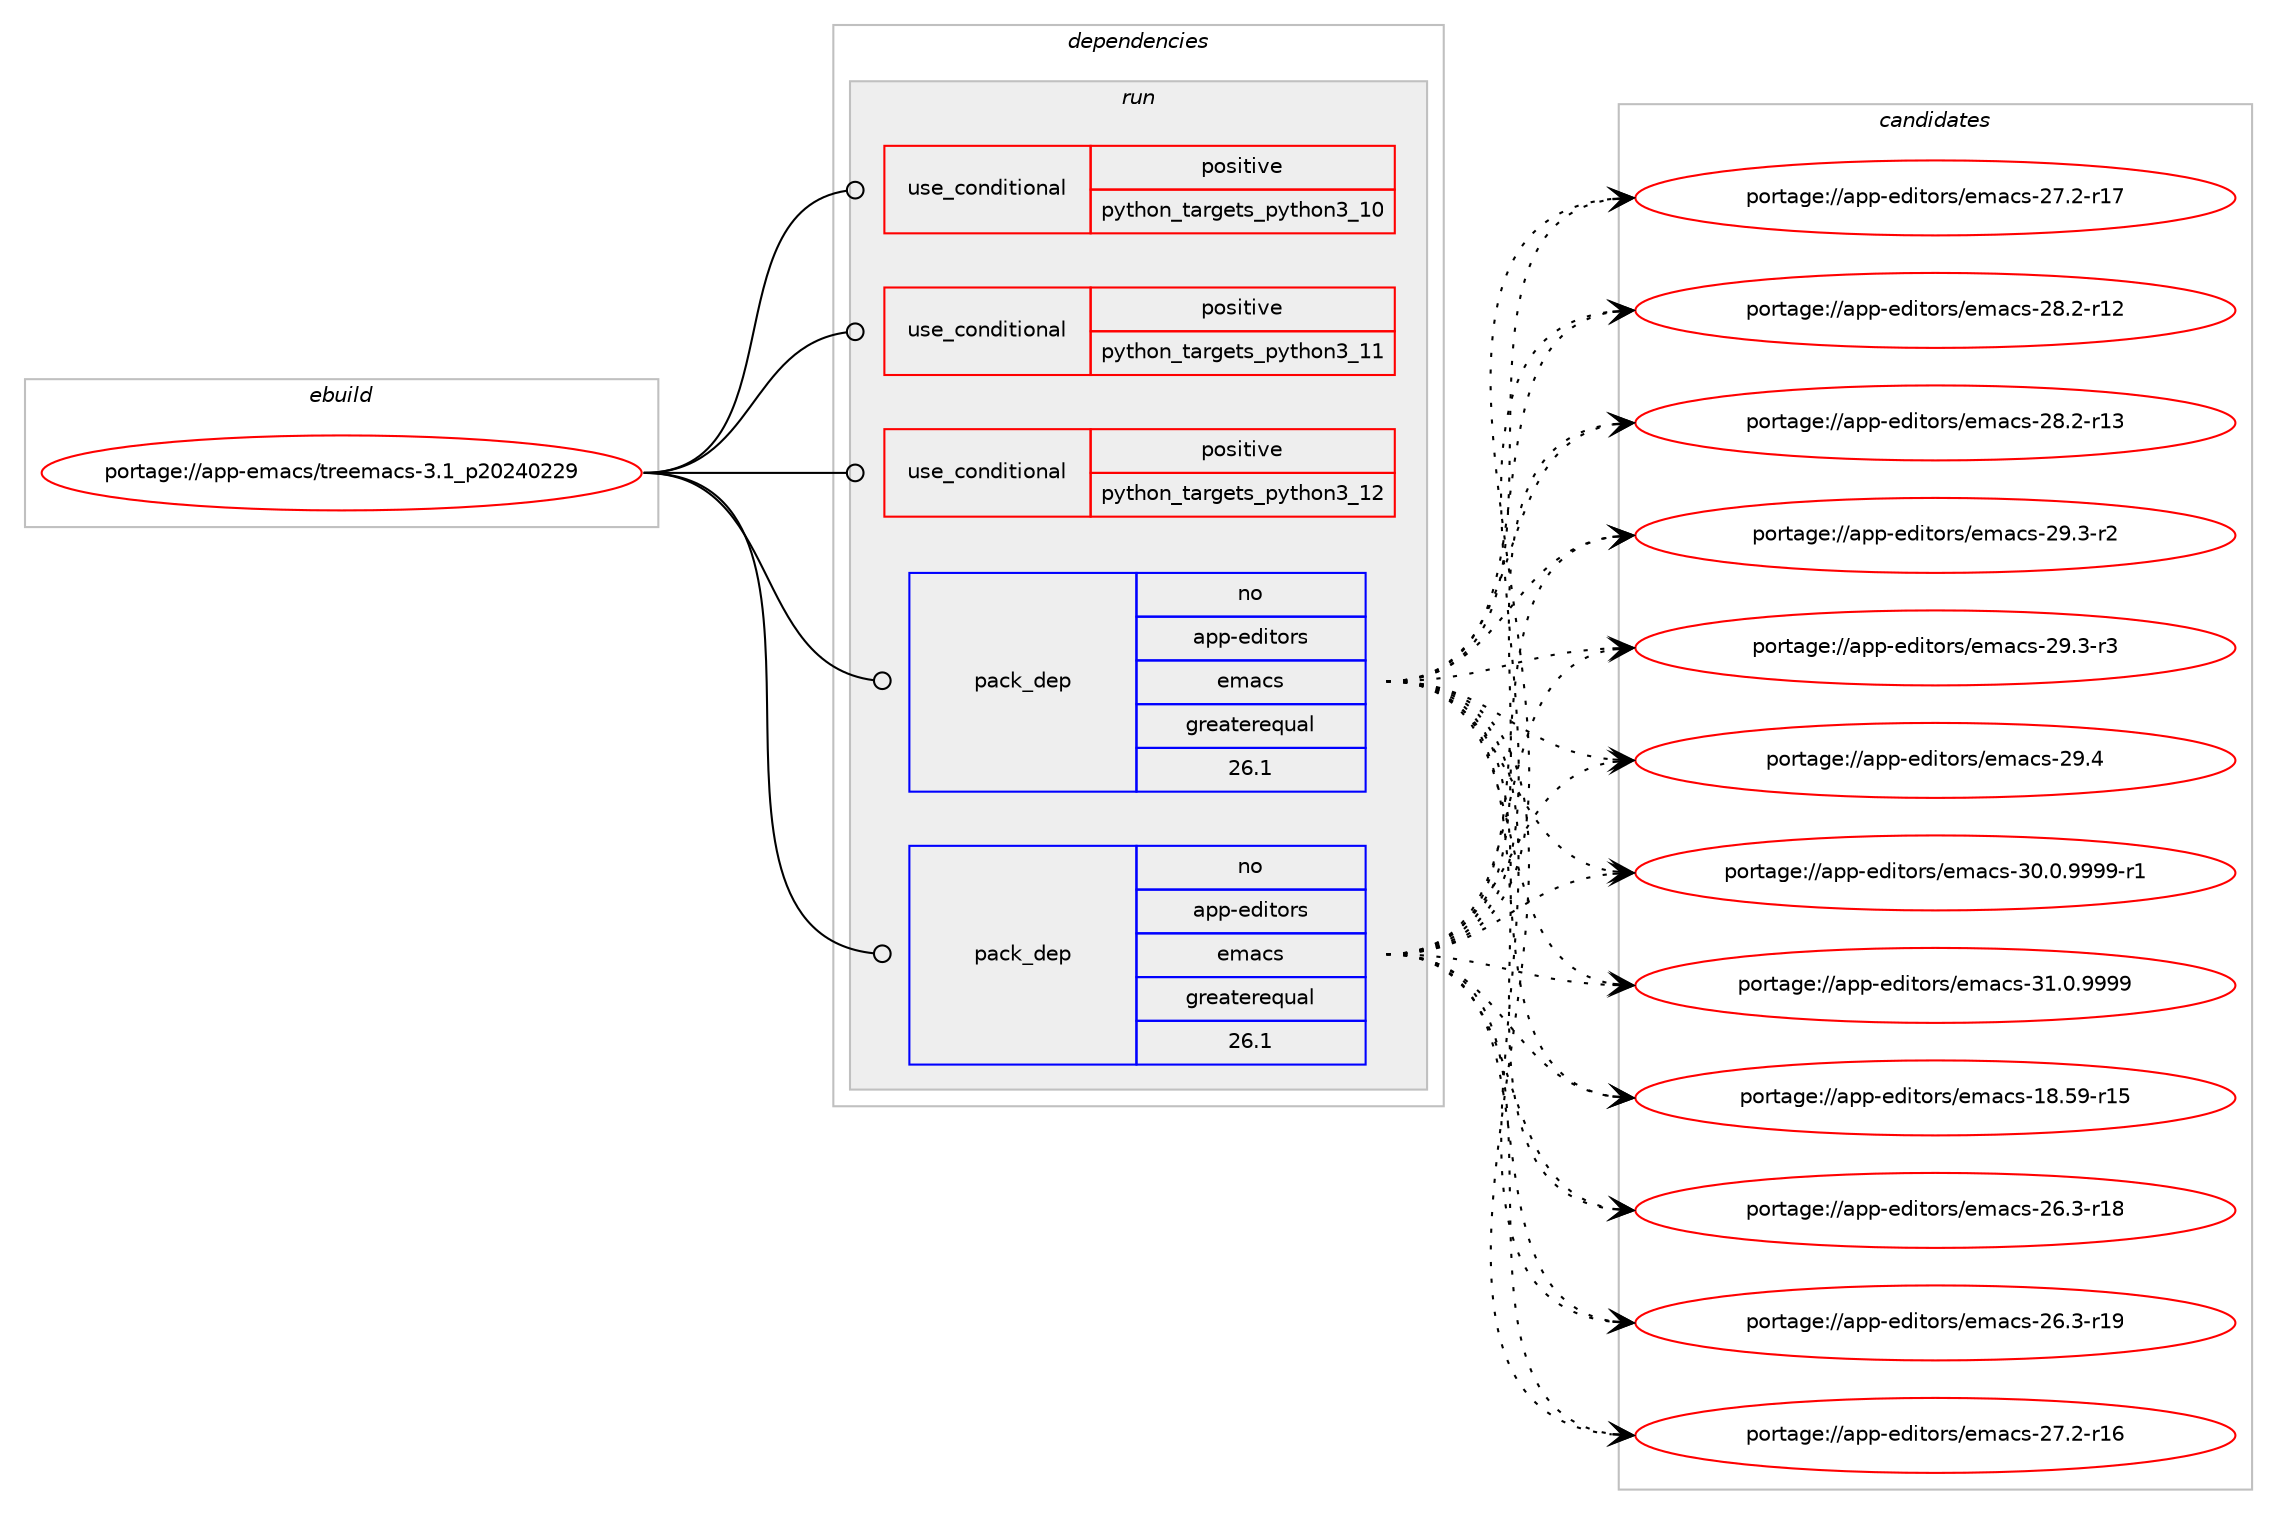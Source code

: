 digraph prolog {

# *************
# Graph options
# *************

newrank=true;
concentrate=true;
compound=true;
graph [rankdir=LR,fontname=Helvetica,fontsize=10,ranksep=1.5];#, ranksep=2.5, nodesep=0.2];
edge  [arrowhead=vee];
node  [fontname=Helvetica,fontsize=10];

# **********
# The ebuild
# **********

subgraph cluster_leftcol {
color=gray;
rank=same;
label=<<i>ebuild</i>>;
id [label="portage://app-emacs/treemacs-3.1_p20240229", color=red, width=4, href="../app-emacs/treemacs-3.1_p20240229.svg"];
}

# ****************
# The dependencies
# ****************

subgraph cluster_midcol {
color=gray;
label=<<i>dependencies</i>>;
subgraph cluster_compile {
fillcolor="#eeeeee";
style=filled;
label=<<i>compile</i>>;
}
subgraph cluster_compileandrun {
fillcolor="#eeeeee";
style=filled;
label=<<i>compile and run</i>>;
}
subgraph cluster_run {
fillcolor="#eeeeee";
style=filled;
label=<<i>run</i>>;
subgraph cond6052 {
dependency10283 [label=<<TABLE BORDER="0" CELLBORDER="1" CELLSPACING="0" CELLPADDING="4"><TR><TD ROWSPAN="3" CELLPADDING="10">use_conditional</TD></TR><TR><TD>positive</TD></TR><TR><TD>python_targets_python3_10</TD></TR></TABLE>>, shape=none, color=red];
# *** BEGIN UNKNOWN DEPENDENCY TYPE (TODO) ***
# dependency10283 -> package_dependency(portage://app-emacs/treemacs-3.1_p20240229,run,no,dev-lang,python,none,[,,],[slot(3.10)],[])
# *** END UNKNOWN DEPENDENCY TYPE (TODO) ***

}
id:e -> dependency10283:w [weight=20,style="solid",arrowhead="odot"];
subgraph cond6053 {
dependency10284 [label=<<TABLE BORDER="0" CELLBORDER="1" CELLSPACING="0" CELLPADDING="4"><TR><TD ROWSPAN="3" CELLPADDING="10">use_conditional</TD></TR><TR><TD>positive</TD></TR><TR><TD>python_targets_python3_11</TD></TR></TABLE>>, shape=none, color=red];
# *** BEGIN UNKNOWN DEPENDENCY TYPE (TODO) ***
# dependency10284 -> package_dependency(portage://app-emacs/treemacs-3.1_p20240229,run,no,dev-lang,python,none,[,,],[slot(3.11)],[])
# *** END UNKNOWN DEPENDENCY TYPE (TODO) ***

}
id:e -> dependency10284:w [weight=20,style="solid",arrowhead="odot"];
subgraph cond6054 {
dependency10285 [label=<<TABLE BORDER="0" CELLBORDER="1" CELLSPACING="0" CELLPADDING="4"><TR><TD ROWSPAN="3" CELLPADDING="10">use_conditional</TD></TR><TR><TD>positive</TD></TR><TR><TD>python_targets_python3_12</TD></TR></TABLE>>, shape=none, color=red];
# *** BEGIN UNKNOWN DEPENDENCY TYPE (TODO) ***
# dependency10285 -> package_dependency(portage://app-emacs/treemacs-3.1_p20240229,run,no,dev-lang,python,none,[,,],[slot(3.12)],[])
# *** END UNKNOWN DEPENDENCY TYPE (TODO) ***

}
id:e -> dependency10285:w [weight=20,style="solid",arrowhead="odot"];
subgraph pack4075 {
dependency10286 [label=<<TABLE BORDER="0" CELLBORDER="1" CELLSPACING="0" CELLPADDING="4" WIDTH="220"><TR><TD ROWSPAN="6" CELLPADDING="30">pack_dep</TD></TR><TR><TD WIDTH="110">no</TD></TR><TR><TD>app-editors</TD></TR><TR><TD>emacs</TD></TR><TR><TD>greaterequal</TD></TR><TR><TD>26.1</TD></TR></TABLE>>, shape=none, color=blue];
}
id:e -> dependency10286:w [weight=20,style="solid",arrowhead="odot"];
subgraph pack4076 {
dependency10287 [label=<<TABLE BORDER="0" CELLBORDER="1" CELLSPACING="0" CELLPADDING="4" WIDTH="220"><TR><TD ROWSPAN="6" CELLPADDING="30">pack_dep</TD></TR><TR><TD WIDTH="110">no</TD></TR><TR><TD>app-editors</TD></TR><TR><TD>emacs</TD></TR><TR><TD>greaterequal</TD></TR><TR><TD>26.1</TD></TR></TABLE>>, shape=none, color=blue];
}
id:e -> dependency10287:w [weight=20,style="solid",arrowhead="odot"];
# *** BEGIN UNKNOWN DEPENDENCY TYPE (TODO) ***
# id -> package_dependency(portage://app-emacs/treemacs-3.1_p20240229,run,no,app-emacs,ace-window,none,[,,],[],[])
# *** END UNKNOWN DEPENDENCY TYPE (TODO) ***

# *** BEGIN UNKNOWN DEPENDENCY TYPE (TODO) ***
# id -> package_dependency(portage://app-emacs/treemacs-3.1_p20240229,run,no,app-emacs,cfrs,none,[,,],[],[])
# *** END UNKNOWN DEPENDENCY TYPE (TODO) ***

# *** BEGIN UNKNOWN DEPENDENCY TYPE (TODO) ***
# id -> package_dependency(portage://app-emacs/treemacs-3.1_p20240229,run,no,app-emacs,dash,none,[,,],[],[])
# *** END UNKNOWN DEPENDENCY TYPE (TODO) ***

# *** BEGIN UNKNOWN DEPENDENCY TYPE (TODO) ***
# id -> package_dependency(portage://app-emacs/treemacs-3.1_p20240229,run,no,app-emacs,ht,none,[,,],[],[])
# *** END UNKNOWN DEPENDENCY TYPE (TODO) ***

# *** BEGIN UNKNOWN DEPENDENCY TYPE (TODO) ***
# id -> package_dependency(portage://app-emacs/treemacs-3.1_p20240229,run,no,app-emacs,hydra,none,[,,],[],[])
# *** END UNKNOWN DEPENDENCY TYPE (TODO) ***

# *** BEGIN UNKNOWN DEPENDENCY TYPE (TODO) ***
# id -> package_dependency(portage://app-emacs/treemacs-3.1_p20240229,run,no,app-emacs,pfuture,none,[,,],[],[])
# *** END UNKNOWN DEPENDENCY TYPE (TODO) ***

# *** BEGIN UNKNOWN DEPENDENCY TYPE (TODO) ***
# id -> package_dependency(portage://app-emacs/treemacs-3.1_p20240229,run,no,app-emacs,s,none,[,,],[],[])
# *** END UNKNOWN DEPENDENCY TYPE (TODO) ***

}
}

# **************
# The candidates
# **************

subgraph cluster_choices {
rank=same;
color=gray;
label=<<i>candidates</i>>;

subgraph choice4075 {
color=black;
nodesep=1;
choice9711211245101100105116111114115471011099799115454956465357451144953 [label="portage://app-editors/emacs-18.59-r15", color=red, width=4,href="../app-editors/emacs-18.59-r15.svg"];
choice97112112451011001051161111141154710110997991154550544651451144956 [label="portage://app-editors/emacs-26.3-r18", color=red, width=4,href="../app-editors/emacs-26.3-r18.svg"];
choice97112112451011001051161111141154710110997991154550544651451144957 [label="portage://app-editors/emacs-26.3-r19", color=red, width=4,href="../app-editors/emacs-26.3-r19.svg"];
choice97112112451011001051161111141154710110997991154550554650451144954 [label="portage://app-editors/emacs-27.2-r16", color=red, width=4,href="../app-editors/emacs-27.2-r16.svg"];
choice97112112451011001051161111141154710110997991154550554650451144955 [label="portage://app-editors/emacs-27.2-r17", color=red, width=4,href="../app-editors/emacs-27.2-r17.svg"];
choice97112112451011001051161111141154710110997991154550564650451144950 [label="portage://app-editors/emacs-28.2-r12", color=red, width=4,href="../app-editors/emacs-28.2-r12.svg"];
choice97112112451011001051161111141154710110997991154550564650451144951 [label="portage://app-editors/emacs-28.2-r13", color=red, width=4,href="../app-editors/emacs-28.2-r13.svg"];
choice971121124510110010511611111411547101109979911545505746514511450 [label="portage://app-editors/emacs-29.3-r2", color=red, width=4,href="../app-editors/emacs-29.3-r2.svg"];
choice971121124510110010511611111411547101109979911545505746514511451 [label="portage://app-editors/emacs-29.3-r3", color=red, width=4,href="../app-editors/emacs-29.3-r3.svg"];
choice97112112451011001051161111141154710110997991154550574652 [label="portage://app-editors/emacs-29.4", color=red, width=4,href="../app-editors/emacs-29.4.svg"];
choice9711211245101100105116111114115471011099799115455148464846575757574511449 [label="portage://app-editors/emacs-30.0.9999-r1", color=red, width=4,href="../app-editors/emacs-30.0.9999-r1.svg"];
choice971121124510110010511611111411547101109979911545514946484657575757 [label="portage://app-editors/emacs-31.0.9999", color=red, width=4,href="../app-editors/emacs-31.0.9999.svg"];
dependency10286:e -> choice9711211245101100105116111114115471011099799115454956465357451144953:w [style=dotted,weight="100"];
dependency10286:e -> choice97112112451011001051161111141154710110997991154550544651451144956:w [style=dotted,weight="100"];
dependency10286:e -> choice97112112451011001051161111141154710110997991154550544651451144957:w [style=dotted,weight="100"];
dependency10286:e -> choice97112112451011001051161111141154710110997991154550554650451144954:w [style=dotted,weight="100"];
dependency10286:e -> choice97112112451011001051161111141154710110997991154550554650451144955:w [style=dotted,weight="100"];
dependency10286:e -> choice97112112451011001051161111141154710110997991154550564650451144950:w [style=dotted,weight="100"];
dependency10286:e -> choice97112112451011001051161111141154710110997991154550564650451144951:w [style=dotted,weight="100"];
dependency10286:e -> choice971121124510110010511611111411547101109979911545505746514511450:w [style=dotted,weight="100"];
dependency10286:e -> choice971121124510110010511611111411547101109979911545505746514511451:w [style=dotted,weight="100"];
dependency10286:e -> choice97112112451011001051161111141154710110997991154550574652:w [style=dotted,weight="100"];
dependency10286:e -> choice9711211245101100105116111114115471011099799115455148464846575757574511449:w [style=dotted,weight="100"];
dependency10286:e -> choice971121124510110010511611111411547101109979911545514946484657575757:w [style=dotted,weight="100"];
}
subgraph choice4076 {
color=black;
nodesep=1;
choice9711211245101100105116111114115471011099799115454956465357451144953 [label="portage://app-editors/emacs-18.59-r15", color=red, width=4,href="../app-editors/emacs-18.59-r15.svg"];
choice97112112451011001051161111141154710110997991154550544651451144956 [label="portage://app-editors/emacs-26.3-r18", color=red, width=4,href="../app-editors/emacs-26.3-r18.svg"];
choice97112112451011001051161111141154710110997991154550544651451144957 [label="portage://app-editors/emacs-26.3-r19", color=red, width=4,href="../app-editors/emacs-26.3-r19.svg"];
choice97112112451011001051161111141154710110997991154550554650451144954 [label="portage://app-editors/emacs-27.2-r16", color=red, width=4,href="../app-editors/emacs-27.2-r16.svg"];
choice97112112451011001051161111141154710110997991154550554650451144955 [label="portage://app-editors/emacs-27.2-r17", color=red, width=4,href="../app-editors/emacs-27.2-r17.svg"];
choice97112112451011001051161111141154710110997991154550564650451144950 [label="portage://app-editors/emacs-28.2-r12", color=red, width=4,href="../app-editors/emacs-28.2-r12.svg"];
choice97112112451011001051161111141154710110997991154550564650451144951 [label="portage://app-editors/emacs-28.2-r13", color=red, width=4,href="../app-editors/emacs-28.2-r13.svg"];
choice971121124510110010511611111411547101109979911545505746514511450 [label="portage://app-editors/emacs-29.3-r2", color=red, width=4,href="../app-editors/emacs-29.3-r2.svg"];
choice971121124510110010511611111411547101109979911545505746514511451 [label="portage://app-editors/emacs-29.3-r3", color=red, width=4,href="../app-editors/emacs-29.3-r3.svg"];
choice97112112451011001051161111141154710110997991154550574652 [label="portage://app-editors/emacs-29.4", color=red, width=4,href="../app-editors/emacs-29.4.svg"];
choice9711211245101100105116111114115471011099799115455148464846575757574511449 [label="portage://app-editors/emacs-30.0.9999-r1", color=red, width=4,href="../app-editors/emacs-30.0.9999-r1.svg"];
choice971121124510110010511611111411547101109979911545514946484657575757 [label="portage://app-editors/emacs-31.0.9999", color=red, width=4,href="../app-editors/emacs-31.0.9999.svg"];
dependency10287:e -> choice9711211245101100105116111114115471011099799115454956465357451144953:w [style=dotted,weight="100"];
dependency10287:e -> choice97112112451011001051161111141154710110997991154550544651451144956:w [style=dotted,weight="100"];
dependency10287:e -> choice97112112451011001051161111141154710110997991154550544651451144957:w [style=dotted,weight="100"];
dependency10287:e -> choice97112112451011001051161111141154710110997991154550554650451144954:w [style=dotted,weight="100"];
dependency10287:e -> choice97112112451011001051161111141154710110997991154550554650451144955:w [style=dotted,weight="100"];
dependency10287:e -> choice97112112451011001051161111141154710110997991154550564650451144950:w [style=dotted,weight="100"];
dependency10287:e -> choice97112112451011001051161111141154710110997991154550564650451144951:w [style=dotted,weight="100"];
dependency10287:e -> choice971121124510110010511611111411547101109979911545505746514511450:w [style=dotted,weight="100"];
dependency10287:e -> choice971121124510110010511611111411547101109979911545505746514511451:w [style=dotted,weight="100"];
dependency10287:e -> choice97112112451011001051161111141154710110997991154550574652:w [style=dotted,weight="100"];
dependency10287:e -> choice9711211245101100105116111114115471011099799115455148464846575757574511449:w [style=dotted,weight="100"];
dependency10287:e -> choice971121124510110010511611111411547101109979911545514946484657575757:w [style=dotted,weight="100"];
}
}

}
